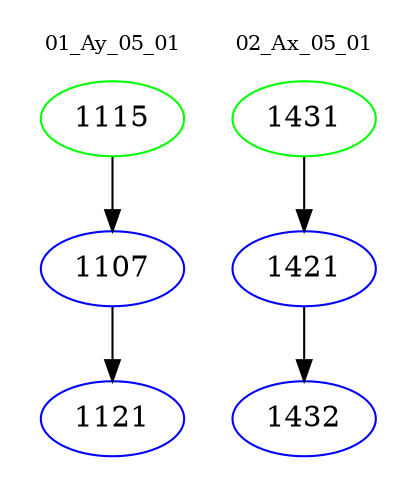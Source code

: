 digraph{
subgraph cluster_0 {
color = white
label = "01_Ay_05_01";
fontsize=10;
T0_1115 [label="1115", color="green"]
T0_1115 -> T0_1107 [color="black"]
T0_1107 [label="1107", color="blue"]
T0_1107 -> T0_1121 [color="black"]
T0_1121 [label="1121", color="blue"]
}
subgraph cluster_1 {
color = white
label = "02_Ax_05_01";
fontsize=10;
T1_1431 [label="1431", color="green"]
T1_1431 -> T1_1421 [color="black"]
T1_1421 [label="1421", color="blue"]
T1_1421 -> T1_1432 [color="black"]
T1_1432 [label="1432", color="blue"]
}
}
